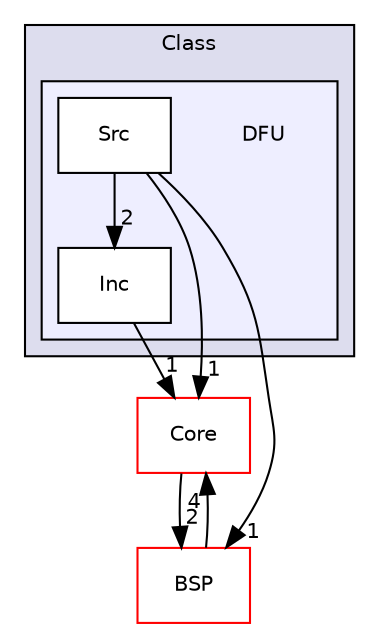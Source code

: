 digraph "/home/developer/mtrain-firmware/external/middleware/STM32_USB_Device_Library/Class/DFU" {
  compound=true
  node [ fontsize="10", fontname="Helvetica"];
  edge [ labelfontsize="10", labelfontname="Helvetica"];
  subgraph clusterdir_15392ef346dfcd144f2859cb33b3c01f {
    graph [ bgcolor="#ddddee", pencolor="black", label="Class" fontname="Helvetica", fontsize="10", URL="dir_15392ef346dfcd144f2859cb33b3c01f.html"]
  subgraph clusterdir_5f20145bd704acb2c7cc1df09551cf4b {
    graph [ bgcolor="#eeeeff", pencolor="black", label="" URL="dir_5f20145bd704acb2c7cc1df09551cf4b.html"];
    dir_5f20145bd704acb2c7cc1df09551cf4b [shape=plaintext label="DFU"];
    dir_c50c35b37e69f7afc14b74a63bfa73a0 [shape=box label="Inc" color="black" fillcolor="white" style="filled" URL="dir_c50c35b37e69f7afc14b74a63bfa73a0.html"];
    dir_aa9691fd3ddd07fa835deded1aa699a7 [shape=box label="Src" color="black" fillcolor="white" style="filled" URL="dir_aa9691fd3ddd07fa835deded1aa699a7.html"];
  }
  }
  dir_19e504b8294315d876b43ba053bc3f8f [shape=box label="Core" fillcolor="white" style="filled" color="red" URL="dir_19e504b8294315d876b43ba053bc3f8f.html"];
  dir_350c8a3315b9de76597c9530ef31a96a [shape=box label="BSP" fillcolor="white" style="filled" color="red" URL="dir_350c8a3315b9de76597c9530ef31a96a.html"];
  dir_19e504b8294315d876b43ba053bc3f8f->dir_350c8a3315b9de76597c9530ef31a96a [headlabel="2", labeldistance=1.5 headhref="dir_000076_000009.html"];
  dir_aa9691fd3ddd07fa835deded1aa699a7->dir_19e504b8294315d876b43ba053bc3f8f [headlabel="1", labeldistance=1.5 headhref="dir_000066_000076.html"];
  dir_aa9691fd3ddd07fa835deded1aa699a7->dir_350c8a3315b9de76597c9530ef31a96a [headlabel="1", labeldistance=1.5 headhref="dir_000066_000009.html"];
  dir_aa9691fd3ddd07fa835deded1aa699a7->dir_c50c35b37e69f7afc14b74a63bfa73a0 [headlabel="2", labeldistance=1.5 headhref="dir_000066_000065.html"];
  dir_350c8a3315b9de76597c9530ef31a96a->dir_19e504b8294315d876b43ba053bc3f8f [headlabel="4", labeldistance=1.5 headhref="dir_000009_000076.html"];
  dir_c50c35b37e69f7afc14b74a63bfa73a0->dir_19e504b8294315d876b43ba053bc3f8f [headlabel="1", labeldistance=1.5 headhref="dir_000065_000076.html"];
}
